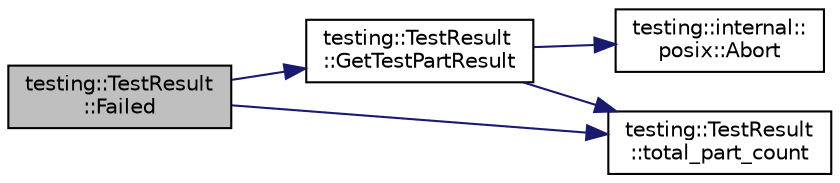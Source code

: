 digraph "testing::TestResult::Failed"
{
 // LATEX_PDF_SIZE
  bgcolor="transparent";
  edge [fontname="Helvetica",fontsize="10",labelfontname="Helvetica",labelfontsize="10"];
  node [fontname="Helvetica",fontsize="10",shape=record];
  rankdir="LR";
  Node1 [label="testing::TestResult\l::Failed",height=0.2,width=0.4,color="black", fillcolor="grey75", style="filled", fontcolor="black",tooltip=" "];
  Node1 -> Node2 [color="midnightblue",fontsize="10",style="solid",fontname="Helvetica"];
  Node2 [label="testing::TestResult\l::GetTestPartResult",height=0.2,width=0.4,color="black",URL="$classtesting_1_1TestResult.html#a765c1e734ac08115757b343d57226bba",tooltip=" "];
  Node2 -> Node3 [color="midnightblue",fontsize="10",style="solid",fontname="Helvetica"];
  Node3 [label="testing::internal::\lposix::Abort",height=0.2,width=0.4,color="black",URL="$namespacetesting_1_1internal_1_1posix.html#a69b8278c59359dd6a6f941b4643db9fb",tooltip=" "];
  Node2 -> Node4 [color="midnightblue",fontsize="10",style="solid",fontname="Helvetica"];
  Node4 [label="testing::TestResult\l::total_part_count",height=0.2,width=0.4,color="black",URL="$classtesting_1_1TestResult.html#a6174aa4019dcda7c34d776b5741c9032",tooltip=" "];
  Node1 -> Node4 [color="midnightblue",fontsize="10",style="solid",fontname="Helvetica"];
}
